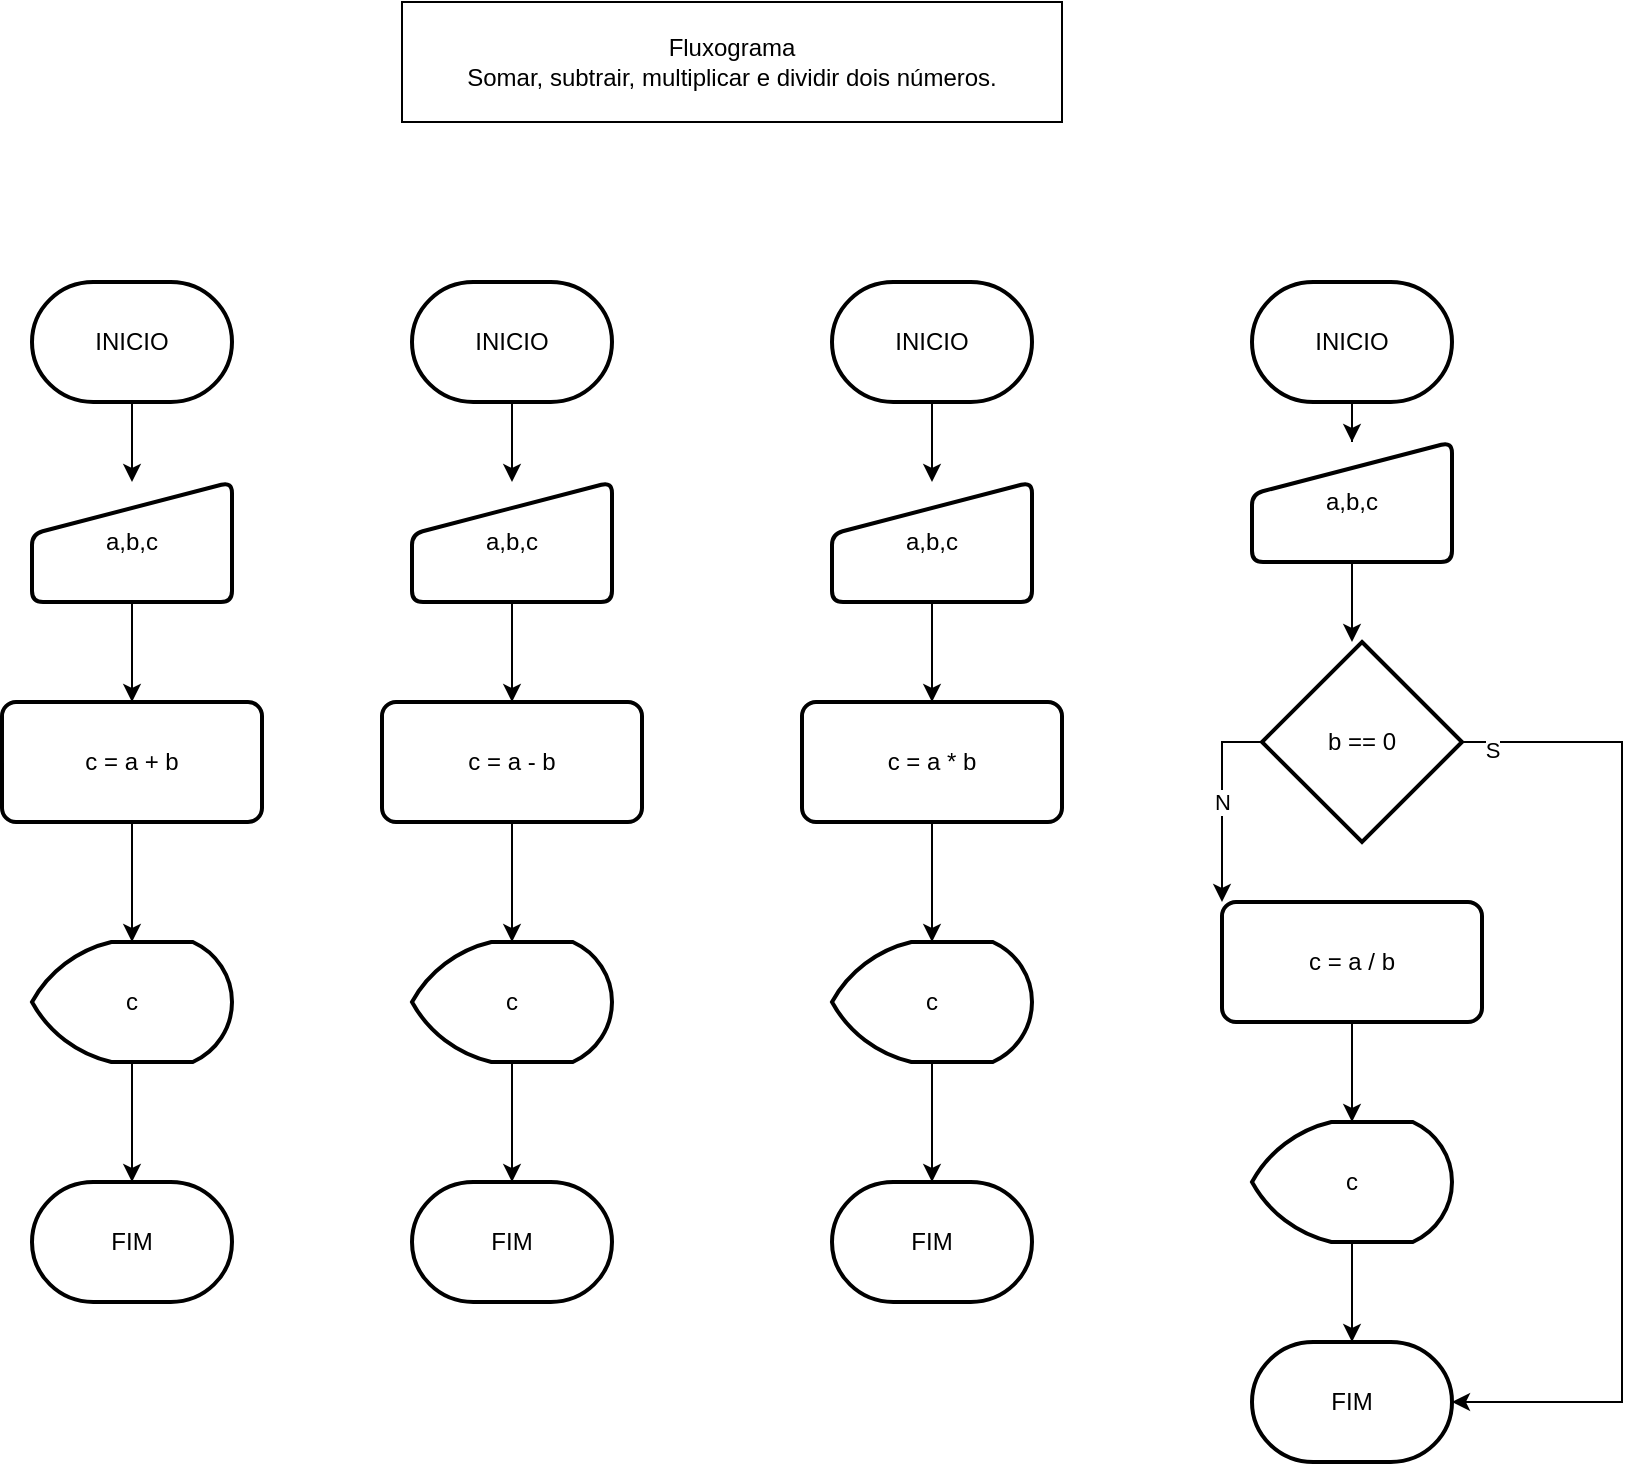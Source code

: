 <mxfile version="20.2.2" type="device"><diagram id="PtlxUqbL1G94eWgfmm_4" name="Página-1"><mxGraphModel dx="2591" dy="762" grid="1" gridSize="10" guides="1" tooltips="1" connect="1" arrows="1" fold="1" page="1" pageScale="1" pageWidth="1169" pageHeight="1654" math="0" shadow="0"><root><mxCell id="0"/><mxCell id="1" parent="0"/><mxCell id="NVlmIds7jULMvxCPajrm-7" value="" style="edgeStyle=orthogonalEdgeStyle;rounded=0;orthogonalLoop=1;jettySize=auto;html=1;" edge="1" parent="1" source="NVlmIds7jULMvxCPajrm-2" target="NVlmIds7jULMvxCPajrm-4"><mxGeometry relative="1" as="geometry"/></mxCell><mxCell id="NVlmIds7jULMvxCPajrm-2" value="INICIO" style="strokeWidth=2;html=1;shape=mxgraph.flowchart.terminator;whiteSpace=wrap;" vertex="1" parent="1"><mxGeometry x="5" y="290" width="100" height="60" as="geometry"/></mxCell><mxCell id="NVlmIds7jULMvxCPajrm-3" value="FIM" style="strokeWidth=2;html=1;shape=mxgraph.flowchart.terminator;whiteSpace=wrap;" vertex="1" parent="1"><mxGeometry x="5" y="740" width="100" height="60" as="geometry"/></mxCell><mxCell id="NVlmIds7jULMvxCPajrm-8" value="" style="edgeStyle=orthogonalEdgeStyle;rounded=0;orthogonalLoop=1;jettySize=auto;html=1;" edge="1" parent="1" source="NVlmIds7jULMvxCPajrm-4" target="NVlmIds7jULMvxCPajrm-5"><mxGeometry relative="1" as="geometry"/></mxCell><mxCell id="NVlmIds7jULMvxCPajrm-4" value="a,b,c" style="html=1;strokeWidth=2;shape=manualInput;whiteSpace=wrap;rounded=1;size=26;arcSize=11;" vertex="1" parent="1"><mxGeometry x="5" y="390" width="100" height="60" as="geometry"/></mxCell><mxCell id="NVlmIds7jULMvxCPajrm-9" value="" style="edgeStyle=orthogonalEdgeStyle;rounded=0;orthogonalLoop=1;jettySize=auto;html=1;" edge="1" parent="1" source="NVlmIds7jULMvxCPajrm-5" target="NVlmIds7jULMvxCPajrm-6"><mxGeometry relative="1" as="geometry"/></mxCell><mxCell id="NVlmIds7jULMvxCPajrm-5" value="c = a + b" style="rounded=1;whiteSpace=wrap;html=1;absoluteArcSize=1;arcSize=14;strokeWidth=2;" vertex="1" parent="1"><mxGeometry x="-10" y="500" width="130" height="60" as="geometry"/></mxCell><mxCell id="NVlmIds7jULMvxCPajrm-10" value="" style="edgeStyle=orthogonalEdgeStyle;rounded=0;orthogonalLoop=1;jettySize=auto;html=1;" edge="1" parent="1" source="NVlmIds7jULMvxCPajrm-6" target="NVlmIds7jULMvxCPajrm-3"><mxGeometry relative="1" as="geometry"/></mxCell><mxCell id="NVlmIds7jULMvxCPajrm-6" value="c" style="strokeWidth=2;html=1;shape=mxgraph.flowchart.display;whiteSpace=wrap;" vertex="1" parent="1"><mxGeometry x="5" y="620" width="100" height="60" as="geometry"/></mxCell><mxCell id="NVlmIds7jULMvxCPajrm-11" value="" style="edgeStyle=orthogonalEdgeStyle;rounded=0;orthogonalLoop=1;jettySize=auto;html=1;" edge="1" parent="1" source="NVlmIds7jULMvxCPajrm-12" target="NVlmIds7jULMvxCPajrm-15"><mxGeometry relative="1" as="geometry"/></mxCell><mxCell id="NVlmIds7jULMvxCPajrm-12" value="INICIO" style="strokeWidth=2;html=1;shape=mxgraph.flowchart.terminator;whiteSpace=wrap;" vertex="1" parent="1"><mxGeometry x="195" y="290" width="100" height="60" as="geometry"/></mxCell><mxCell id="NVlmIds7jULMvxCPajrm-13" value="FIM" style="strokeWidth=2;html=1;shape=mxgraph.flowchart.terminator;whiteSpace=wrap;" vertex="1" parent="1"><mxGeometry x="195" y="740" width="100" height="60" as="geometry"/></mxCell><mxCell id="NVlmIds7jULMvxCPajrm-14" value="" style="edgeStyle=orthogonalEdgeStyle;rounded=0;orthogonalLoop=1;jettySize=auto;html=1;" edge="1" parent="1" source="NVlmIds7jULMvxCPajrm-15" target="NVlmIds7jULMvxCPajrm-17"><mxGeometry relative="1" as="geometry"/></mxCell><mxCell id="NVlmIds7jULMvxCPajrm-15" value="a,b,c" style="html=1;strokeWidth=2;shape=manualInput;whiteSpace=wrap;rounded=1;size=26;arcSize=11;" vertex="1" parent="1"><mxGeometry x="195" y="390" width="100" height="60" as="geometry"/></mxCell><mxCell id="NVlmIds7jULMvxCPajrm-16" value="" style="edgeStyle=orthogonalEdgeStyle;rounded=0;orthogonalLoop=1;jettySize=auto;html=1;" edge="1" parent="1" source="NVlmIds7jULMvxCPajrm-17" target="NVlmIds7jULMvxCPajrm-19"><mxGeometry relative="1" as="geometry"/></mxCell><mxCell id="NVlmIds7jULMvxCPajrm-17" value="c = a - b" style="rounded=1;whiteSpace=wrap;html=1;absoluteArcSize=1;arcSize=14;strokeWidth=2;" vertex="1" parent="1"><mxGeometry x="180" y="500" width="130" height="60" as="geometry"/></mxCell><mxCell id="NVlmIds7jULMvxCPajrm-18" value="" style="edgeStyle=orthogonalEdgeStyle;rounded=0;orthogonalLoop=1;jettySize=auto;html=1;" edge="1" parent="1" source="NVlmIds7jULMvxCPajrm-19" target="NVlmIds7jULMvxCPajrm-13"><mxGeometry relative="1" as="geometry"/></mxCell><mxCell id="NVlmIds7jULMvxCPajrm-19" value="c" style="strokeWidth=2;html=1;shape=mxgraph.flowchart.display;whiteSpace=wrap;" vertex="1" parent="1"><mxGeometry x="195" y="620" width="100" height="60" as="geometry"/></mxCell><mxCell id="NVlmIds7jULMvxCPajrm-20" value="" style="edgeStyle=orthogonalEdgeStyle;rounded=0;orthogonalLoop=1;jettySize=auto;html=1;" edge="1" parent="1" source="NVlmIds7jULMvxCPajrm-21" target="NVlmIds7jULMvxCPajrm-24"><mxGeometry relative="1" as="geometry"/></mxCell><mxCell id="NVlmIds7jULMvxCPajrm-21" value="INICIO" style="strokeWidth=2;html=1;shape=mxgraph.flowchart.terminator;whiteSpace=wrap;" vertex="1" parent="1"><mxGeometry x="405" y="290" width="100" height="60" as="geometry"/></mxCell><mxCell id="NVlmIds7jULMvxCPajrm-22" value="FIM" style="strokeWidth=2;html=1;shape=mxgraph.flowchart.terminator;whiteSpace=wrap;" vertex="1" parent="1"><mxGeometry x="405" y="740" width="100" height="60" as="geometry"/></mxCell><mxCell id="NVlmIds7jULMvxCPajrm-23" value="" style="edgeStyle=orthogonalEdgeStyle;rounded=0;orthogonalLoop=1;jettySize=auto;html=1;" edge="1" parent="1" source="NVlmIds7jULMvxCPajrm-24" target="NVlmIds7jULMvxCPajrm-26"><mxGeometry relative="1" as="geometry"/></mxCell><mxCell id="NVlmIds7jULMvxCPajrm-24" value="a,b,c" style="html=1;strokeWidth=2;shape=manualInput;whiteSpace=wrap;rounded=1;size=26;arcSize=11;" vertex="1" parent="1"><mxGeometry x="405" y="390" width="100" height="60" as="geometry"/></mxCell><mxCell id="NVlmIds7jULMvxCPajrm-25" value="" style="edgeStyle=orthogonalEdgeStyle;rounded=0;orthogonalLoop=1;jettySize=auto;html=1;" edge="1" parent="1" source="NVlmIds7jULMvxCPajrm-26" target="NVlmIds7jULMvxCPajrm-28"><mxGeometry relative="1" as="geometry"/></mxCell><mxCell id="NVlmIds7jULMvxCPajrm-26" value="c = a * b" style="rounded=1;whiteSpace=wrap;html=1;absoluteArcSize=1;arcSize=14;strokeWidth=2;" vertex="1" parent="1"><mxGeometry x="390" y="500" width="130" height="60" as="geometry"/></mxCell><mxCell id="NVlmIds7jULMvxCPajrm-27" value="" style="edgeStyle=orthogonalEdgeStyle;rounded=0;orthogonalLoop=1;jettySize=auto;html=1;" edge="1" parent="1" source="NVlmIds7jULMvxCPajrm-28" target="NVlmIds7jULMvxCPajrm-22"><mxGeometry relative="1" as="geometry"/></mxCell><mxCell id="NVlmIds7jULMvxCPajrm-28" value="c" style="strokeWidth=2;html=1;shape=mxgraph.flowchart.display;whiteSpace=wrap;" vertex="1" parent="1"><mxGeometry x="405" y="620" width="100" height="60" as="geometry"/></mxCell><mxCell id="NVlmIds7jULMvxCPajrm-29" value="" style="edgeStyle=orthogonalEdgeStyle;rounded=0;orthogonalLoop=1;jettySize=auto;html=1;" edge="1" parent="1" source="NVlmIds7jULMvxCPajrm-30" target="NVlmIds7jULMvxCPajrm-33"><mxGeometry relative="1" as="geometry"/></mxCell><mxCell id="NVlmIds7jULMvxCPajrm-30" value="INICIO" style="strokeWidth=2;html=1;shape=mxgraph.flowchart.terminator;whiteSpace=wrap;" vertex="1" parent="1"><mxGeometry x="615" y="290" width="100" height="60" as="geometry"/></mxCell><mxCell id="NVlmIds7jULMvxCPajrm-31" value="FIM" style="strokeWidth=2;html=1;shape=mxgraph.flowchart.terminator;whiteSpace=wrap;" vertex="1" parent="1"><mxGeometry x="615" y="820" width="100" height="60" as="geometry"/></mxCell><mxCell id="NVlmIds7jULMvxCPajrm-46" value="" style="edgeStyle=orthogonalEdgeStyle;rounded=0;orthogonalLoop=1;jettySize=auto;html=1;" edge="1" parent="1" source="NVlmIds7jULMvxCPajrm-33" target="NVlmIds7jULMvxCPajrm-40"><mxGeometry relative="1" as="geometry"><Array as="points"><mxPoint x="665" y="450"/><mxPoint x="665" y="450"/></Array></mxGeometry></mxCell><mxCell id="NVlmIds7jULMvxCPajrm-33" value="a,b,c" style="html=1;strokeWidth=2;shape=manualInput;whiteSpace=wrap;rounded=1;size=26;arcSize=11;" vertex="1" parent="1"><mxGeometry x="615" y="370" width="100" height="60" as="geometry"/></mxCell><mxCell id="NVlmIds7jULMvxCPajrm-44" value="" style="edgeStyle=orthogonalEdgeStyle;rounded=0;orthogonalLoop=1;jettySize=auto;html=1;" edge="1" parent="1" source="NVlmIds7jULMvxCPajrm-35" target="NVlmIds7jULMvxCPajrm-37"><mxGeometry relative="1" as="geometry"/></mxCell><mxCell id="NVlmIds7jULMvxCPajrm-35" value="c = a / b" style="rounded=1;whiteSpace=wrap;html=1;absoluteArcSize=1;arcSize=14;strokeWidth=2;" vertex="1" parent="1"><mxGeometry x="600" y="600" width="130" height="60" as="geometry"/></mxCell><mxCell id="NVlmIds7jULMvxCPajrm-36" value="" style="edgeStyle=orthogonalEdgeStyle;rounded=0;orthogonalLoop=1;jettySize=auto;html=1;" edge="1" parent="1" source="NVlmIds7jULMvxCPajrm-37" target="NVlmIds7jULMvxCPajrm-31"><mxGeometry relative="1" as="geometry"/></mxCell><mxCell id="NVlmIds7jULMvxCPajrm-37" value="c" style="strokeWidth=2;html=1;shape=mxgraph.flowchart.display;whiteSpace=wrap;" vertex="1" parent="1"><mxGeometry x="615" y="710" width="100" height="60" as="geometry"/></mxCell><mxCell id="NVlmIds7jULMvxCPajrm-39" value="Fluxograma&lt;br&gt;Somar, subtrair, multiplicar e dividir dois números." style="whiteSpace=wrap;html=1;" vertex="1" parent="1"><mxGeometry x="190" y="150" width="330" height="60" as="geometry"/></mxCell><mxCell id="NVlmIds7jULMvxCPajrm-41" style="edgeStyle=orthogonalEdgeStyle;rounded=0;orthogonalLoop=1;jettySize=auto;html=1;entryX=1;entryY=0.5;entryDx=0;entryDy=0;entryPerimeter=0;" edge="1" parent="1" source="NVlmIds7jULMvxCPajrm-40" target="NVlmIds7jULMvxCPajrm-31"><mxGeometry relative="1" as="geometry"><Array as="points"><mxPoint x="800" y="520"/><mxPoint x="800" y="850"/></Array></mxGeometry></mxCell><mxCell id="NVlmIds7jULMvxCPajrm-45" value="S" style="edgeLabel;html=1;align=center;verticalAlign=middle;resizable=0;points=[];" vertex="1" connectable="0" parent="NVlmIds7jULMvxCPajrm-41"><mxGeometry x="-0.939" y="-4" relative="1" as="geometry"><mxPoint as="offset"/></mxGeometry></mxCell><mxCell id="NVlmIds7jULMvxCPajrm-43" value="N" style="edgeStyle=orthogonalEdgeStyle;rounded=0;orthogonalLoop=1;jettySize=auto;html=1;exitX=0;exitY=0.5;exitDx=0;exitDy=0;exitPerimeter=0;entryX=0;entryY=0;entryDx=0;entryDy=0;" edge="1" parent="1" source="NVlmIds7jULMvxCPajrm-40" target="NVlmIds7jULMvxCPajrm-35"><mxGeometry relative="1" as="geometry"/></mxCell><mxCell id="NVlmIds7jULMvxCPajrm-40" value="b == 0" style="strokeWidth=2;html=1;shape=mxgraph.flowchart.decision;whiteSpace=wrap;" vertex="1" parent="1"><mxGeometry x="620" y="470" width="100" height="100" as="geometry"/></mxCell></root></mxGraphModel></diagram></mxfile>